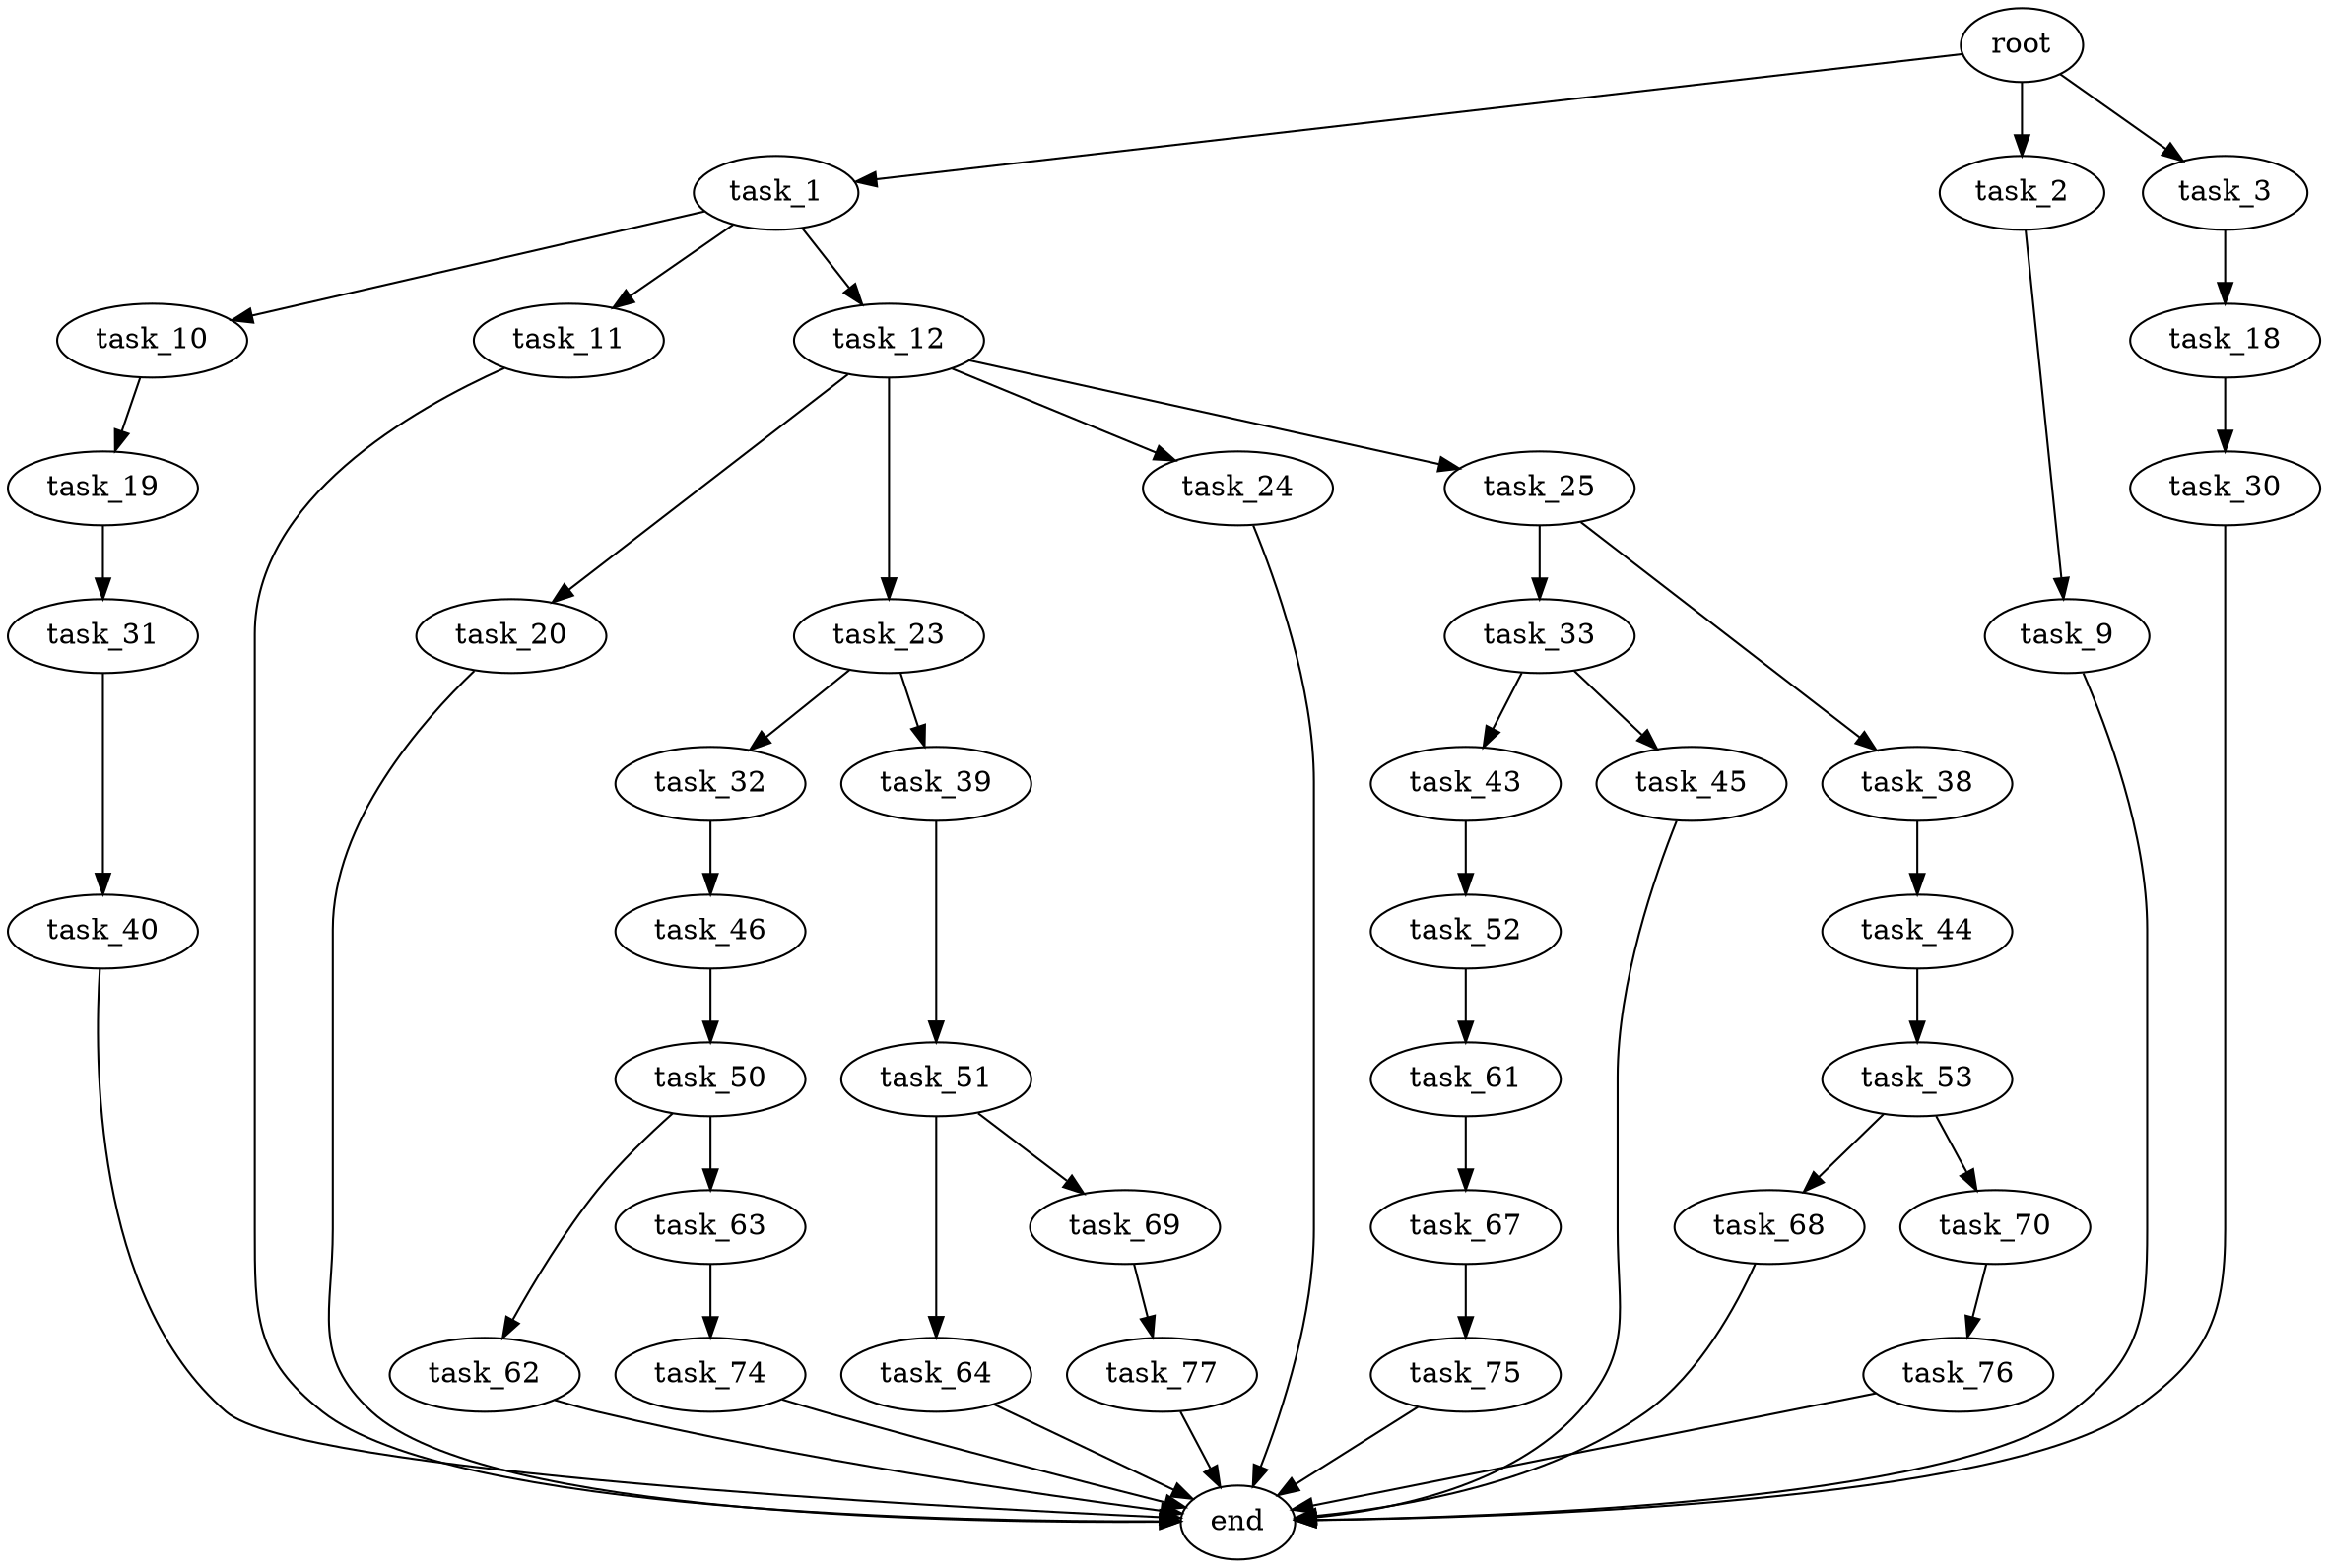 digraph G {
  root [size="0.000000"];
  task_1 [size="16173229846.000000"];
  task_2 [size="459274383155.000000"];
  task_3 [size="368293445632.000000"];
  task_9 [size="116821215283.000000"];
  task_10 [size="178773403069.000000"];
  task_11 [size="170096231721.000000"];
  task_12 [size="3298031881.000000"];
  task_18 [size="534484120151.000000"];
  task_19 [size="549755813888.000000"];
  task_20 [size="549755813888.000000"];
  task_23 [size="2096555837.000000"];
  task_24 [size="104494769014.000000"];
  task_25 [size="7759865580.000000"];
  task_30 [size="782757789696.000000"];
  task_31 [size="380870084108.000000"];
  task_32 [size="549755813888.000000"];
  task_33 [size="134217728000.000000"];
  task_38 [size="107098880260.000000"];
  task_39 [size="4917832045.000000"];
  task_40 [size="549755813888.000000"];
  task_43 [size="143421568954.000000"];
  task_44 [size="549755813888.000000"];
  task_45 [size="21420191112.000000"];
  task_46 [size="549755813888.000000"];
  task_50 [size="8589934592.000000"];
  task_51 [size="549755813888.000000"];
  task_52 [size="368293445632.000000"];
  task_53 [size="52983664969.000000"];
  task_61 [size="506215491005.000000"];
  task_62 [size="580062701.000000"];
  task_63 [size="231928233984.000000"];
  task_64 [size="10637077810.000000"];
  task_67 [size="782757789696.000000"];
  task_68 [size="228856098553.000000"];
  task_69 [size="368293445632.000000"];
  task_70 [size="2566931070.000000"];
  task_74 [size="238629298873.000000"];
  task_75 [size="371618285052.000000"];
  task_76 [size="348610397815.000000"];
  task_77 [size="18522166658.000000"];
  end [size="0.000000"];

  root -> task_1 [size="1.000000"];
  root -> task_2 [size="1.000000"];
  root -> task_3 [size="1.000000"];
  task_1 -> task_10 [size="301989888.000000"];
  task_1 -> task_11 [size="301989888.000000"];
  task_1 -> task_12 [size="301989888.000000"];
  task_2 -> task_9 [size="536870912.000000"];
  task_3 -> task_18 [size="411041792.000000"];
  task_9 -> end [size="1.000000"];
  task_10 -> task_19 [size="209715200.000000"];
  task_11 -> end [size="1.000000"];
  task_12 -> task_20 [size="75497472.000000"];
  task_12 -> task_23 [size="75497472.000000"];
  task_12 -> task_24 [size="75497472.000000"];
  task_12 -> task_25 [size="75497472.000000"];
  task_18 -> task_30 [size="411041792.000000"];
  task_19 -> task_31 [size="536870912.000000"];
  task_20 -> end [size="1.000000"];
  task_23 -> task_32 [size="134217728.000000"];
  task_23 -> task_39 [size="134217728.000000"];
  task_24 -> end [size="1.000000"];
  task_25 -> task_33 [size="209715200.000000"];
  task_25 -> task_38 [size="209715200.000000"];
  task_30 -> end [size="1.000000"];
  task_31 -> task_40 [size="838860800.000000"];
  task_32 -> task_46 [size="536870912.000000"];
  task_33 -> task_43 [size="209715200.000000"];
  task_33 -> task_45 [size="209715200.000000"];
  task_38 -> task_44 [size="411041792.000000"];
  task_39 -> task_51 [size="209715200.000000"];
  task_40 -> end [size="1.000000"];
  task_43 -> task_52 [size="134217728.000000"];
  task_44 -> task_53 [size="536870912.000000"];
  task_45 -> end [size="1.000000"];
  task_46 -> task_50 [size="536870912.000000"];
  task_50 -> task_62 [size="33554432.000000"];
  task_50 -> task_63 [size="33554432.000000"];
  task_51 -> task_64 [size="536870912.000000"];
  task_51 -> task_69 [size="536870912.000000"];
  task_52 -> task_61 [size="411041792.000000"];
  task_53 -> task_68 [size="134217728.000000"];
  task_53 -> task_70 [size="134217728.000000"];
  task_61 -> task_67 [size="411041792.000000"];
  task_62 -> end [size="1.000000"];
  task_63 -> task_74 [size="301989888.000000"];
  task_64 -> end [size="1.000000"];
  task_67 -> task_75 [size="679477248.000000"];
  task_68 -> end [size="1.000000"];
  task_69 -> task_77 [size="411041792.000000"];
  task_70 -> task_76 [size="134217728.000000"];
  task_74 -> end [size="1.000000"];
  task_75 -> end [size="1.000000"];
  task_76 -> end [size="1.000000"];
  task_77 -> end [size="1.000000"];
}
